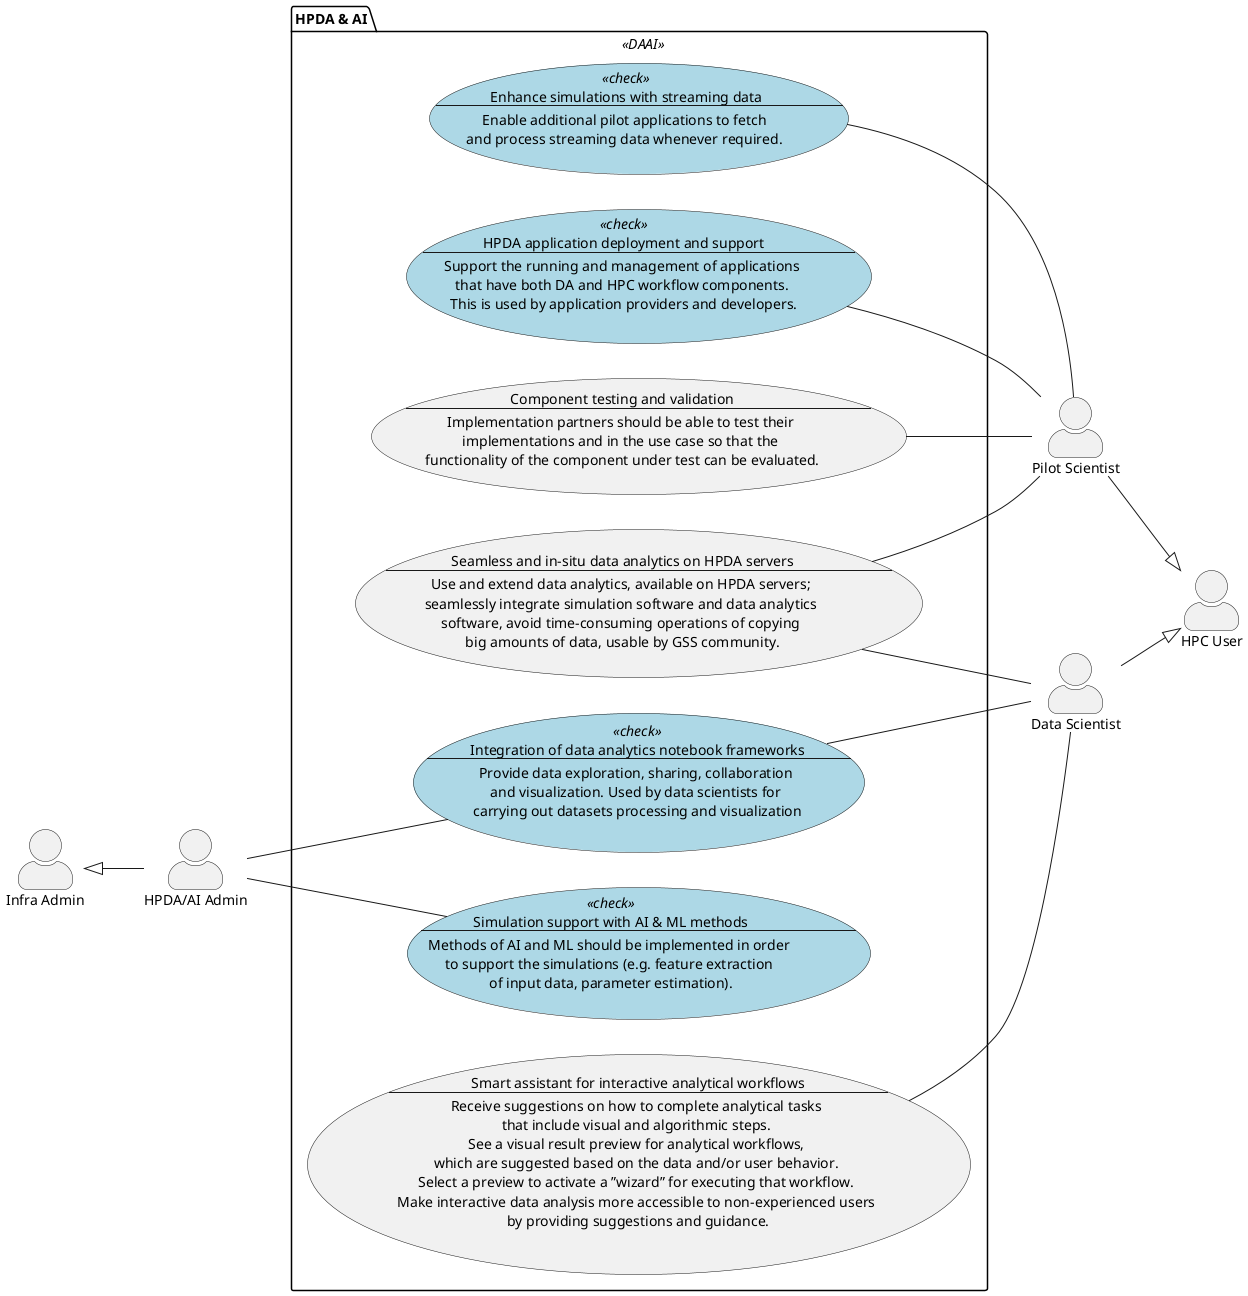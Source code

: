 @startuml hidalgo2_hpda_ai
'left to right direction
skinparam actorStyle awesome

'actors
actor "Infra Admin" as infra_admin
actor "HPDA/AI Admin" as hpda_admin

infra_admin <|-d- hpda_admin

'packages

package "HPDA & AI" << DAAI >> {
    left to right direction


    usecase SCODAAI001 <<check>> as "
    Integration of data analytics notebook frameworks
    --
    Provide data exploration, sharing, collaboration 
    and visualization. Used by data scientists for 
    carrying out datasets processing and visualization
    "

    usecase SCODAAI002 <<check>> as "
    Simulation support with AI & ML methods
    --
    Methods of AI and ML should be implemented in order 
    to support the simulations (e.g. feature extraction 
    of input data, parameter estimation).
    "

    usecase SCODAAI003 <<check>> as "
    Enhance simulations with streaming data
    --
    Enable additional pilot applications to fetch 
    and process streaming data whenever required. 
    "

    usecase SCODAAI004 as "
    Component testing and validation
    --
    Implementation partners should be able to test their 
    implementations and in the use case so that the 
    functionality of the component under test can be evaluated.
    "

    usecase SCODAAI005 as "
    Smart assistant for interactive analytical workflows
    --
    Receive suggestions on how to complete analytical tasks 
    that include visual and algorithmic steps. 
    See a visual result preview for analytical workflows, 
    which are suggested based on the data and/or user behavior. 
    Select a preview to activate a ”wizard” for executing that workflow. 
    Make interactive data analysis more accessible to non-experienced users 
    by providing suggestions and guidance.
    "

    usecase SCODAAI006 as "
    Seamless and in-situ data analytics on HPDA servers
    --
    Use and extend data analytics, available on HPDA servers; 
    seamlessly integrate simulation software and data analytics 
    software, avoid time-consuming operations of copying 
    big amounts of data, usable by GSS community.
    "

    usecase SCODAAI007 <<check>> as "
    HPDA application deployment and support
    --
    Support the running and management of applications 
    that have both DA and HPC workflow components. 
    This is used by application providers and developers.
    "

}

actor "HPC User" as hpc_user
actor "Pilot Scientist" as pilot_scientist
actor "Data Scientist" as data_scientist

pilot_scientist -d-|> hpc_user
data_scientist -d-|> hpc_user

hpda_admin -d- SCODAAI001
hpda_admin -d- SCODAAI002

data_scientist -u- SCODAAI001
data_scientist -u- SCODAAI005
data_scientist -u- SCODAAI006

pilot_scientist -u- SCODAAI003
pilot_scientist -u- SCODAAI004
pilot_scientist -u- SCODAAI006
pilot_scientist -u- SCODAAI007


skinparam usecase<<check>> {
    BackgroundColor LightBlue
}

@enduml